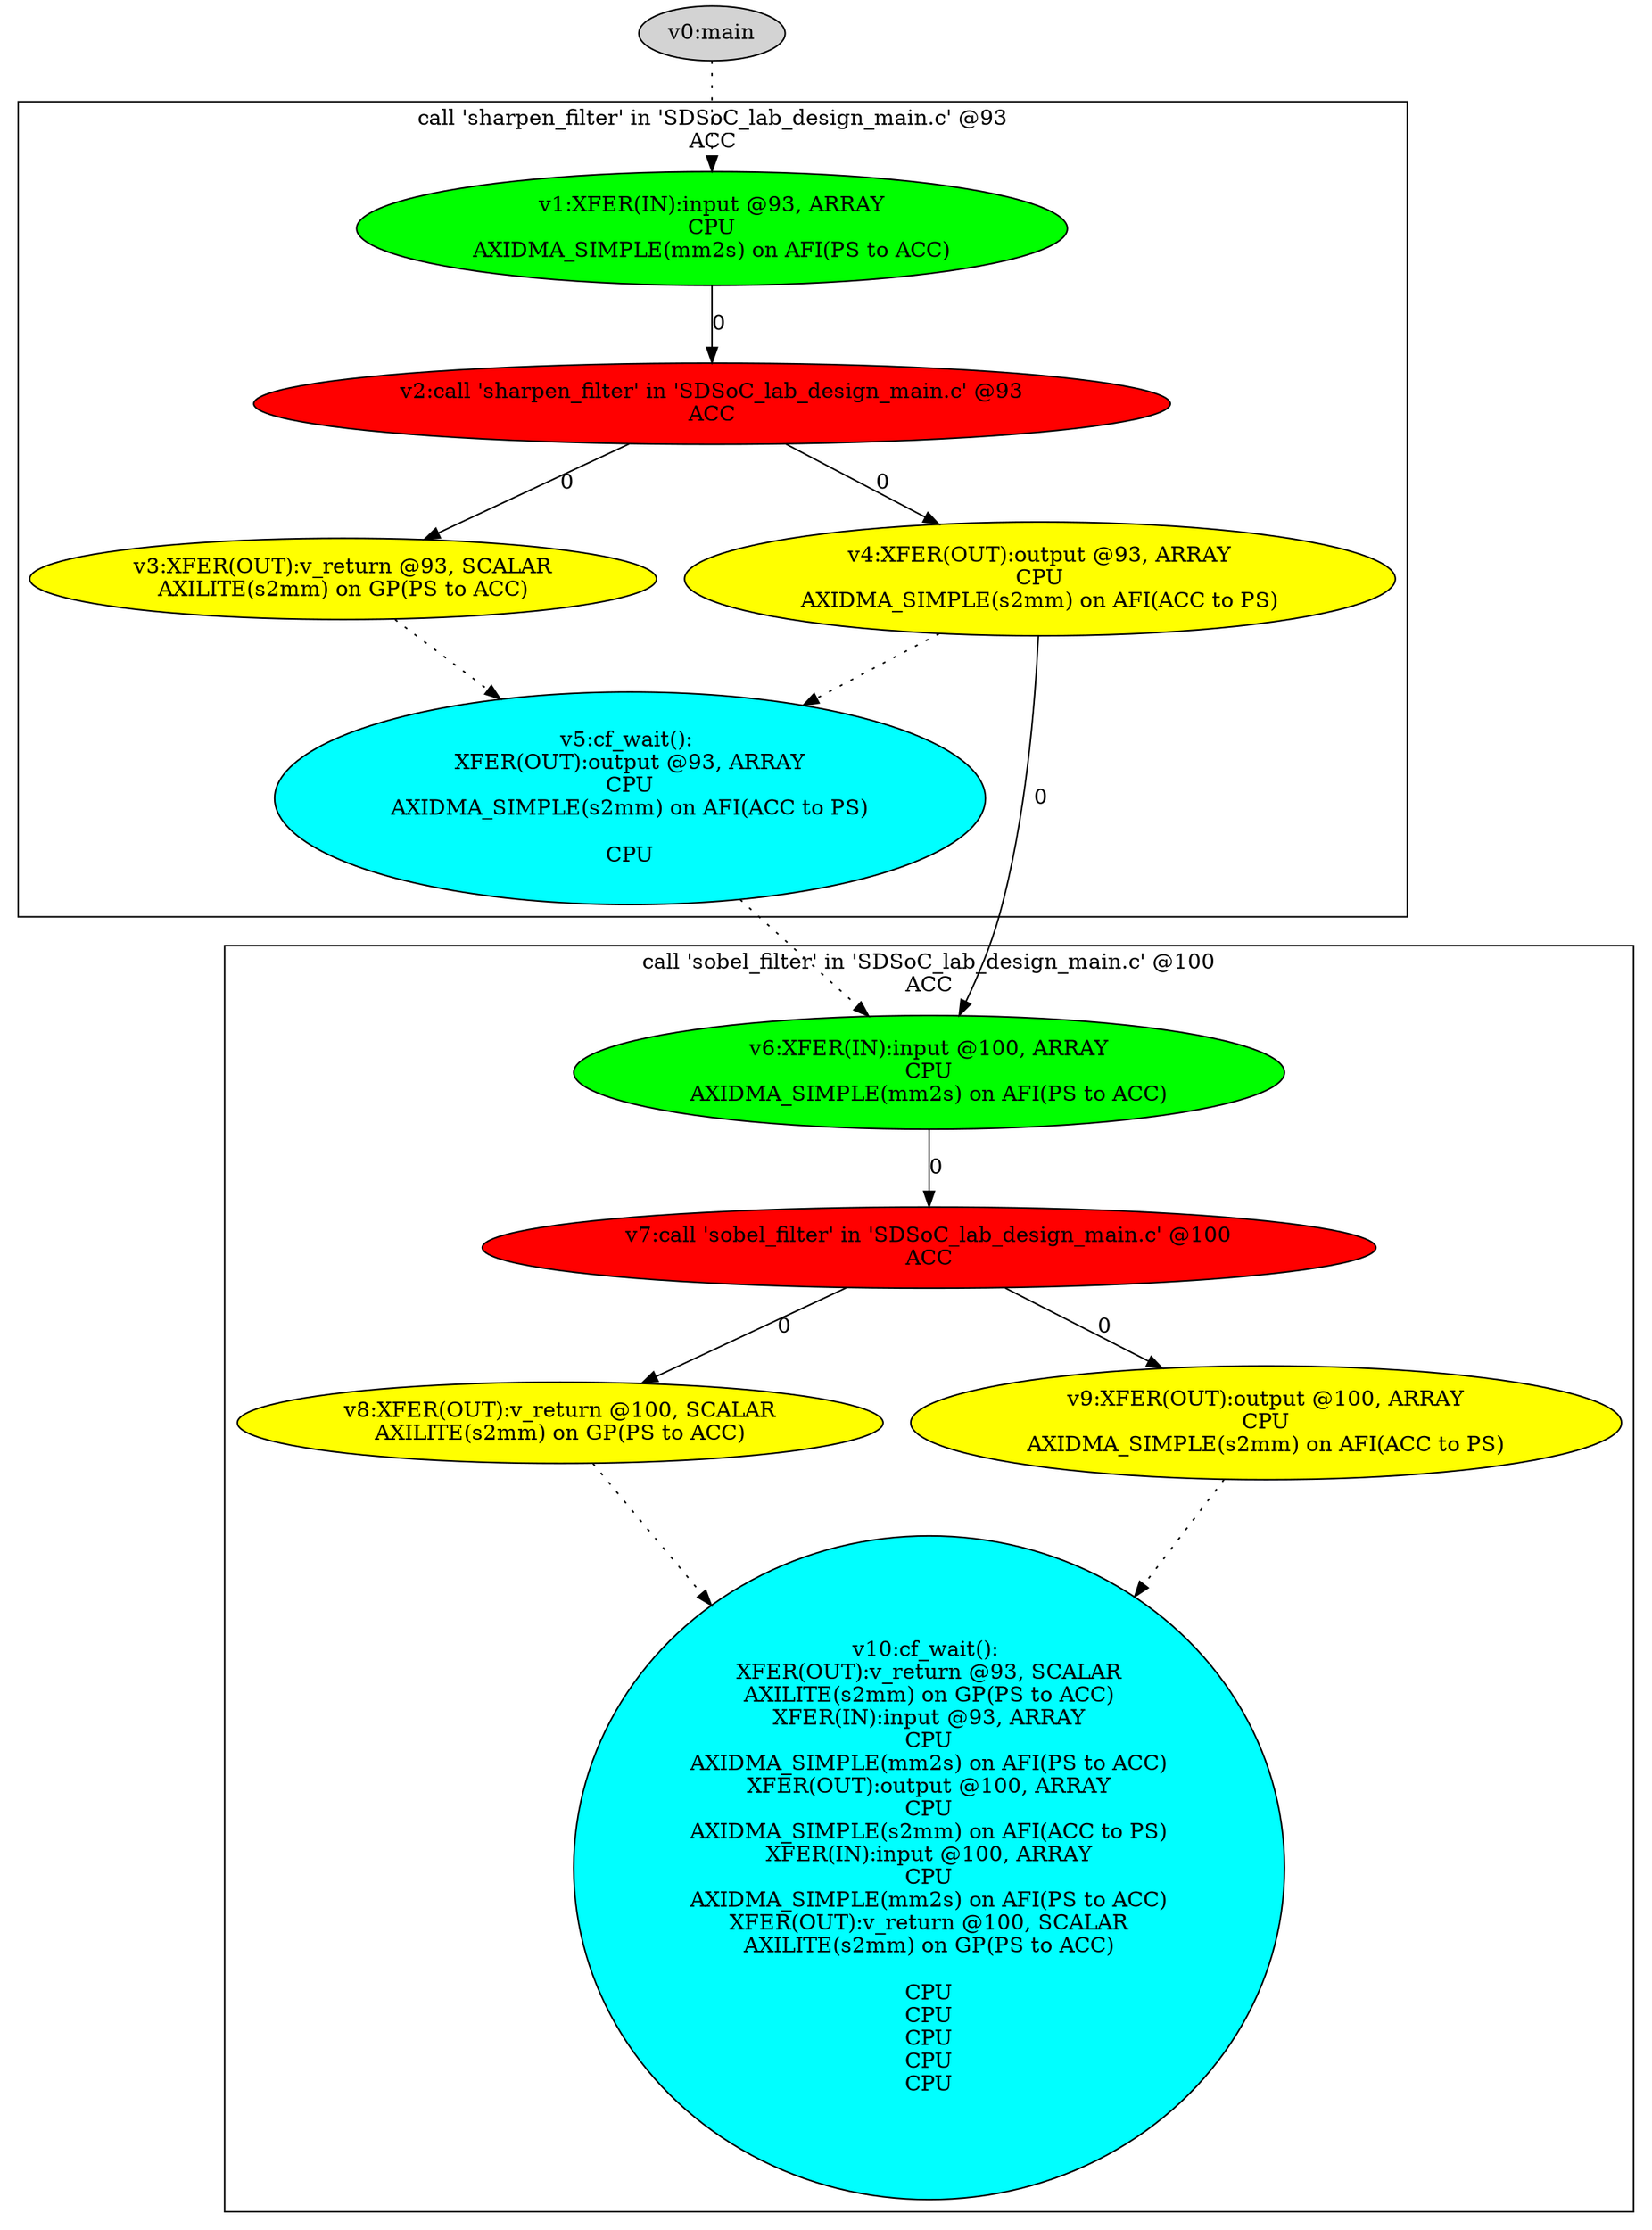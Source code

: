 digraph dm_graph {
v0 [label = "v0:main" ,style=filled];
v1 [label = "v1:XFER(IN):input @93, ARRAY\nCPU\nAXIDMA_SIMPLE(mm2s) on AFI(PS to ACC)\n" ,style=filled,fillcolor = green];
v2 [label = "v2:call 'sharpen_filter' in 'SDSoC_lab_design_main.c' @93\nACC\n" ,style=filled,fillcolor = red];
v3 [label = "v3:XFER(OUT):v_return @93, SCALAR\nAXILITE(s2mm) on GP(PS to ACC)\n" ,style=filled,fillcolor = yellow];
v4 [label = "v4:XFER(OUT):output @93, ARRAY\nCPU\nAXIDMA_SIMPLE(s2mm) on AFI(ACC to PS)\n" ,style=filled,fillcolor = yellow];
v5 [label = "v5:cf_wait(): \nXFER(OUT):output @93, ARRAY\nCPU\nAXIDMA_SIMPLE(s2mm) on AFI(ACC to PS)\n\nCPU\n" ,style=filled,fillcolor = cyan];
v6 [label = "v6:XFER(IN):input @100, ARRAY\nCPU\nAXIDMA_SIMPLE(mm2s) on AFI(PS to ACC)\n" ,style=filled,fillcolor = green];
v7 [label = "v7:call 'sobel_filter' in 'SDSoC_lab_design_main.c' @100\nACC\n" ,style=filled,fillcolor = red];
v8 [label = "v8:XFER(OUT):v_return @100, SCALAR\nAXILITE(s2mm) on GP(PS to ACC)\n" ,style=filled,fillcolor = yellow];
v9 [label = "v9:XFER(OUT):output @100, ARRAY\nCPU\nAXIDMA_SIMPLE(s2mm) on AFI(ACC to PS)\n" ,style=filled,fillcolor = yellow];
v10 [label = "v10:cf_wait(): \nXFER(OUT):v_return @93, SCALAR\nAXILITE(s2mm) on GP(PS to ACC)\nXFER(IN):input @93, ARRAY\nCPU\nAXIDMA_SIMPLE(mm2s) on AFI(PS to ACC)\nXFER(OUT):output @100, ARRAY\nCPU\nAXIDMA_SIMPLE(s2mm) on AFI(ACC to PS)\nXFER(IN):input @100, ARRAY\nCPU\nAXIDMA_SIMPLE(mm2s) on AFI(PS to ACC)\nXFER(OUT):v_return @100, SCALAR\nAXILITE(s2mm) on GP(PS to ACC)\n\nCPU\nCPU\nCPU\nCPU\nCPU\n" ,style=filled,fillcolor = cyan];
subgraph cluster0 {
v6;
v7;
v8;
v9;
v10;
label = "call 'sobel_filter' in 'SDSoC_lab_design_main.c' @100\nACC\n";
}
subgraph cluster1 {
v1;
v2;
v3;
v4;
v5;
label = "call 'sharpen_filter' in 'SDSoC_lab_design_main.c' @93\nACC\n";
}
v1 -> v2 [label = "0"];
v2 -> v3 [label = "0"];
v2 -> v4 [label = "0"];
v4 -> v6 [label = "0"];
v3 -> v5 [label = "", style = dotted];
v4 -> v5 [label = "", style = dotted];
v6 -> v7 [label = "0"];
v7 -> v8 [label = "0"];
v7 -> v9 [label = "0"];
v8 -> v10 [label = "", style = dotted];
v9 -> v10 [label = "", style = dotted];
v5 -> v6 [label = "", style = dotted];
v0 -> v1 [label = "", style = dotted];
}
